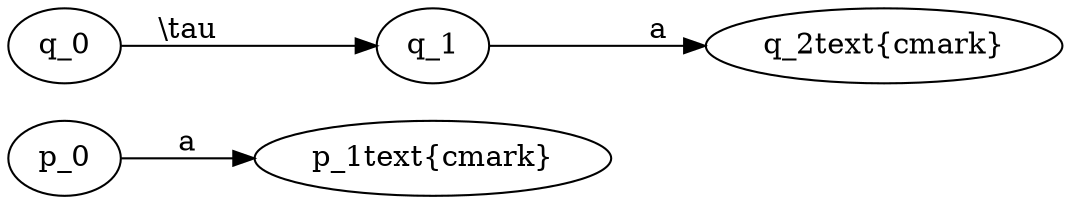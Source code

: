 digraph LTSAes {
    p_0 -> p_1 [label=a];
    q_0 -> q_1 [label="\\tau"];
    q_1 -> q_2 [label=a];
    p_1 [label="p_1\text{\cmark}"]
    q_2 [label="q_2\text{\cmark}"]
    {rank = same; p_0; q_0}
    rankdir=LR;
}